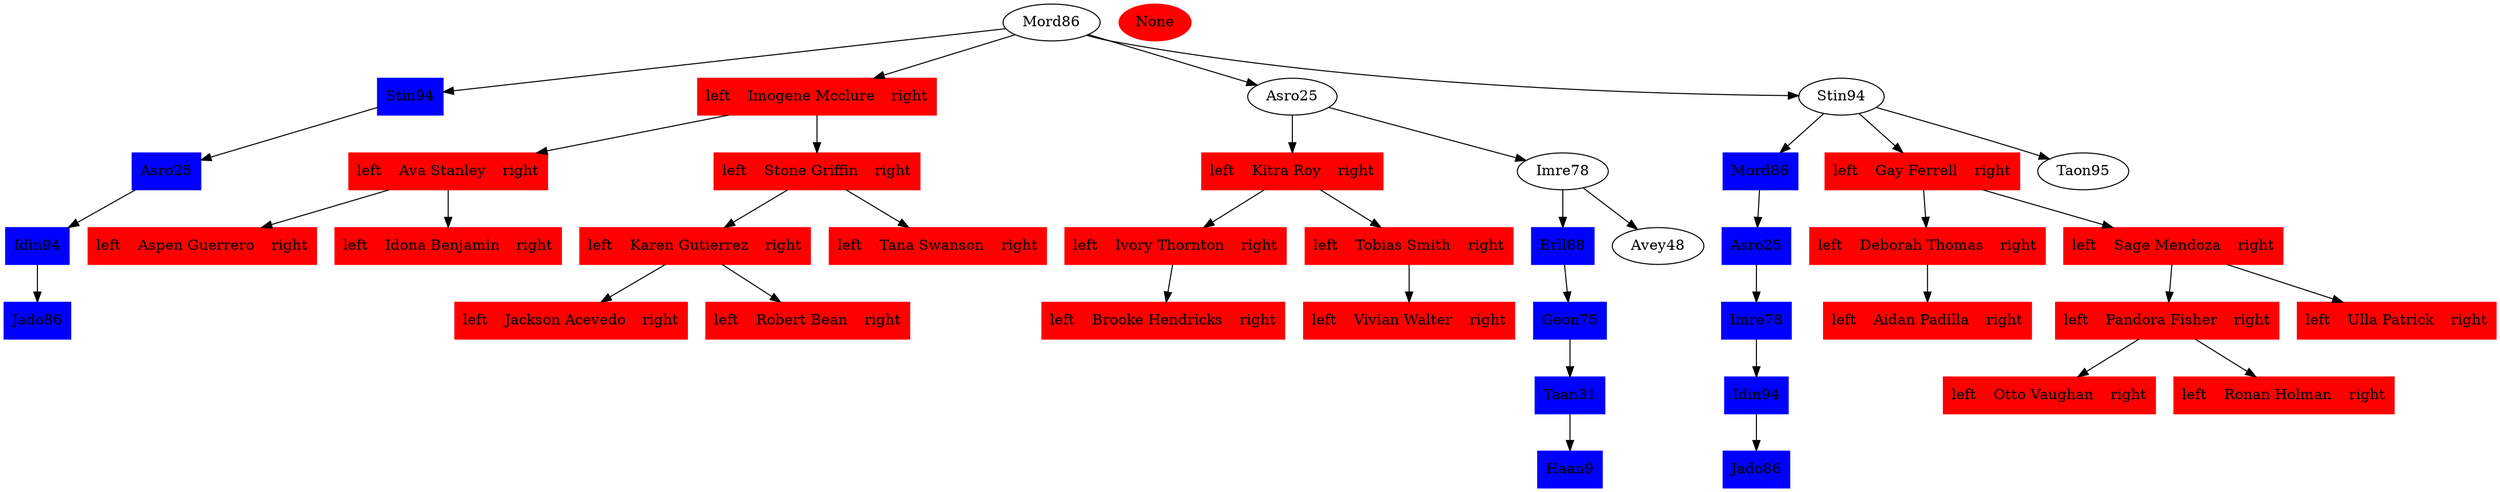 digraph g{
Mord86[label = "Mord86"]
subgraph Mord86{
node [style = filled,color = blue];
Mord86-><lista_juego.Nodo_juego instance at 0x10a16e5a8><lista_juego.Nodo_juego instance at 0x10a16e5a8>[label = Stin94 shape =box, style=filled, fillcolor=blue] 
<lista_juego.Nodo_juego instance at 0x10a161a28>[label = Asro25 shape =box, style=filled, fillcolor=blue] 
<lista_juego.Nodo_juego instance at 0x10a161560>[label = Idin94 shape =box, style=filled, fillcolor=blue] 
<lista_juego.Nodo_juego instance at 0x10a150f38>[label = Jado86 shape =box, style=filled, fillcolor=blue] 
<lista_juego.Nodo_juego instance at 0x10a16e5a8>-><lista_juego.Nodo_juego instance at 0x10a161a28><lista_juego.Nodo_juego instance at 0x10a161a28>-><lista_juego.Nodo_juego instance at 0x10a161560><lista_juego.Nodo_juego instance at 0x10a161560>-><lista_juego.Nodo_juego instance at 0x10a150f38>}
subgraph Mord86{
node [style = filled,color = red];
Mord86-><arbol_AVL.Node instance at 0x10a186a28><arbol_AVL.Node instance at 0x10a186a28>[shape = record, label = "<f0> left|<f1>Imogene Mcclure|<f2> right "];
<arbol_AVL.Node instance at 0x10a186a28>-><arbol_AVL.Node instance at 0x10a1921b8>
<arbol_AVL.Node instance at 0x10a186a28>-><arbol_AVL.Node instance at 0x10a1504d0>
<arbol_AVL.Node instance at 0x10a1921b8>[shape = record, label = "<f0> left|<f1>Ava Stanley|<f2> right "];
<arbol_AVL.Node instance at 0x10a1921b8>-><arbol_AVL.Node instance at 0x10a161a70>
<arbol_AVL.Node instance at 0x10a1921b8>-><arbol_AVL.Node instance at 0x10a192758>
<arbol_AVL.Node instance at 0x10a161a70>[shape = record, label = "<f0> left|<f1>Aspen Guerrero|<f2> right "];
<arbol_AVL.Node instance at 0x10a192758>[shape = record, label = "<f0> left|<f1>Idona Benjamin|<f2> right "];
<arbol_AVL.Node instance at 0x10a1504d0>[shape = record, label = "<f0> left|<f1>Stone Griffin|<f2> right "];
<arbol_AVL.Node instance at 0x10a1504d0>-><arbol_AVL.Node instance at 0x10a192488>
<arbol_AVL.Node instance at 0x10a1504d0>-><arbol_AVL.Node instance at 0x10a1860e0>
<arbol_AVL.Node instance at 0x10a192488>[shape = record, label = "<f0> left|<f1>Karen Gutierrez|<f2> right "];
<arbol_AVL.Node instance at 0x10a192488>-><arbol_AVL.Node instance at 0x10a192b90>
<arbol_AVL.Node instance at 0x10a192488>-><arbol_AVL.Node instance at 0x10a192fc8>
<arbol_AVL.Node instance at 0x10a192b90>[shape = record, label = "<f0> left|<f1>Jackson Acevedo|<f2> right "];
<arbol_AVL.Node instance at 0x10a192fc8>[shape = record, label = "<f0> left|<f1>Robert Bean|<f2> right "];
<arbol_AVL.Node instance at 0x10a1860e0>[shape = record, label = "<f0> left|<f1>Tana Swanson|<f2> right "];
None}
Mord86->Asro25
Mord86->Stin94
Asro25[label = "Asro25"]
subgraph Asro25{
node [style = filled,color = red];
Asro25-><arbol_AVL.Node instance at 0x10a192050><arbol_AVL.Node instance at 0x10a192050>[shape = record, label = "<f0> left|<f1>Kitra Roy|<f2> right "];
<arbol_AVL.Node instance at 0x10a192050>-><arbol_AVL.Node instance at 0x10a186908>
<arbol_AVL.Node instance at 0x10a192050>-><arbol_AVL.Node instance at 0x10a1866c8>
<arbol_AVL.Node instance at 0x10a186908>[shape = record, label = "<f0> left|<f1>Ivory Thornton|<f2> right "];
<arbol_AVL.Node instance at 0x10a186908>-><arbol_AVL.Node instance at 0x10a1619e0>
<arbol_AVL.Node instance at 0x10a1619e0>[shape = record, label = "<f0> left|<f1>Brooke Hendricks|<f2> right "];
<arbol_AVL.Node instance at 0x10a1866c8>[shape = record, label = "<f0> left|<f1>Tobias Smith|<f2> right "];
<arbol_AVL.Node instance at 0x10a1866c8>-><arbol_AVL.Node instance at 0x10a161680>
<arbol_AVL.Node instance at 0x10a161680>[shape = record, label = "<f0> left|<f1>Vivian Walter|<f2> right "];
None}
Asro25->Imre78
Imre78[label = "Imre78"]
subgraph Imre78{
node [style = filled,color = blue];
Imre78-><lista_juego.Nodo_juego instance at 0x10a16ea70><lista_juego.Nodo_juego instance at 0x10a16ea70>[label = Erll88 shape =box, style=filled, fillcolor=blue] 
<lista_juego.Nodo_juego instance at 0x10a16ef38>[label = Geon75 shape =box, style=filled, fillcolor=blue] 
<lista_juego.Nodo_juego instance at 0x10a174518>[label = Taan31 shape =box, style=filled, fillcolor=blue] 
<lista_juego.Nodo_juego instance at 0x10a174ab8>[label = Haan9 shape =box, style=filled, fillcolor=blue] 
<lista_juego.Nodo_juego instance at 0x10a16ea70>-><lista_juego.Nodo_juego instance at 0x10a16ef38><lista_juego.Nodo_juego instance at 0x10a16ef38>-><lista_juego.Nodo_juego instance at 0x10a174518><lista_juego.Nodo_juego instance at 0x10a174518>-><lista_juego.Nodo_juego instance at 0x10a174ab8>}
Imre78->Avey48
Avey48[label = "Avey48"]
Stin94[label = "Stin94"]
subgraph Stin94{
node [style = filled,color = blue];
Stin94-><lista_juego.Nodo_juego instance at 0x10a150680><lista_juego.Nodo_juego instance at 0x10a150680>[label = Mord86 shape =box, style=filled, fillcolor=blue] 
<lista_juego.Nodo_juego instance at 0x10a150050>[label = Asro25 shape =box, style=filled, fillcolor=blue] 
<lista_juego.Nodo_juego instance at 0x10a133878>[label = Imre78 shape =box, style=filled, fillcolor=blue] 
<lista_juego.Nodo_juego instance at 0x10a134e60>[label = Idin94 shape =box, style=filled, fillcolor=blue] 
<lista_juego.Nodo_juego instance at 0x10a1347a0>[label = Jado86 shape =box, style=filled, fillcolor=blue] 
<lista_juego.Nodo_juego instance at 0x10a150680>-><lista_juego.Nodo_juego instance at 0x10a150050><lista_juego.Nodo_juego instance at 0x10a150050>-><lista_juego.Nodo_juego instance at 0x10a133878><lista_juego.Nodo_juego instance at 0x10a133878>-><lista_juego.Nodo_juego instance at 0x10a134e60><lista_juego.Nodo_juego instance at 0x10a134e60>-><lista_juego.Nodo_juego instance at 0x10a1347a0>}
subgraph Stin94{
node [style = filled,color = red];
Stin94-><arbol_AVL.Node instance at 0x10a19b878><arbol_AVL.Node instance at 0x10a19b878>[shape = record, label = "<f0> left|<f1>Gay Ferrell|<f2> right "];
<arbol_AVL.Node instance at 0x10a19b878>-><arbol_AVL.Node instance at 0x10a192f38>
<arbol_AVL.Node instance at 0x10a19b878>-><arbol_AVL.Node instance at 0x10a192680>
<arbol_AVL.Node instance at 0x10a192f38>[shape = record, label = "<f0> left|<f1>Deborah Thomas|<f2> right "];
<arbol_AVL.Node instance at 0x10a192f38>-><arbol_AVL.Node instance at 0x10a192f80>
<arbol_AVL.Node instance at 0x10a192f80>[shape = record, label = "<f0> left|<f1>Aidan Padilla|<f2> right "];
<arbol_AVL.Node instance at 0x10a192680>[shape = record, label = "<f0> left|<f1>Sage Mendoza|<f2> right "];
<arbol_AVL.Node instance at 0x10a192680>-><arbol_AVL.Node instance at 0x10a192170>
<arbol_AVL.Node instance at 0x10a192680>-><arbol_AVL.Node instance at 0x10a19b440>
<arbol_AVL.Node instance at 0x10a192170>[shape = record, label = "<f0> left|<f1>Pandora Fisher|<f2> right "];
<arbol_AVL.Node instance at 0x10a192170>-><arbol_AVL.Node instance at 0x10a1927a0>
<arbol_AVL.Node instance at 0x10a192170>-><arbol_AVL.Node instance at 0x10a1923f8>
<arbol_AVL.Node instance at 0x10a1927a0>[shape = record, label = "<f0> left|<f1>Otto Vaughan|<f2> right "];
<arbol_AVL.Node instance at 0x10a1923f8>[shape = record, label = "<f0> left|<f1>Ronan Holman|<f2> right "];
<arbol_AVL.Node instance at 0x10a19b440>[shape = record, label = "<f0> left|<f1>Ulla Patrick|<f2> right "];
None}
Stin94->Taon95
Taon95[label = "Taon95"]
}
